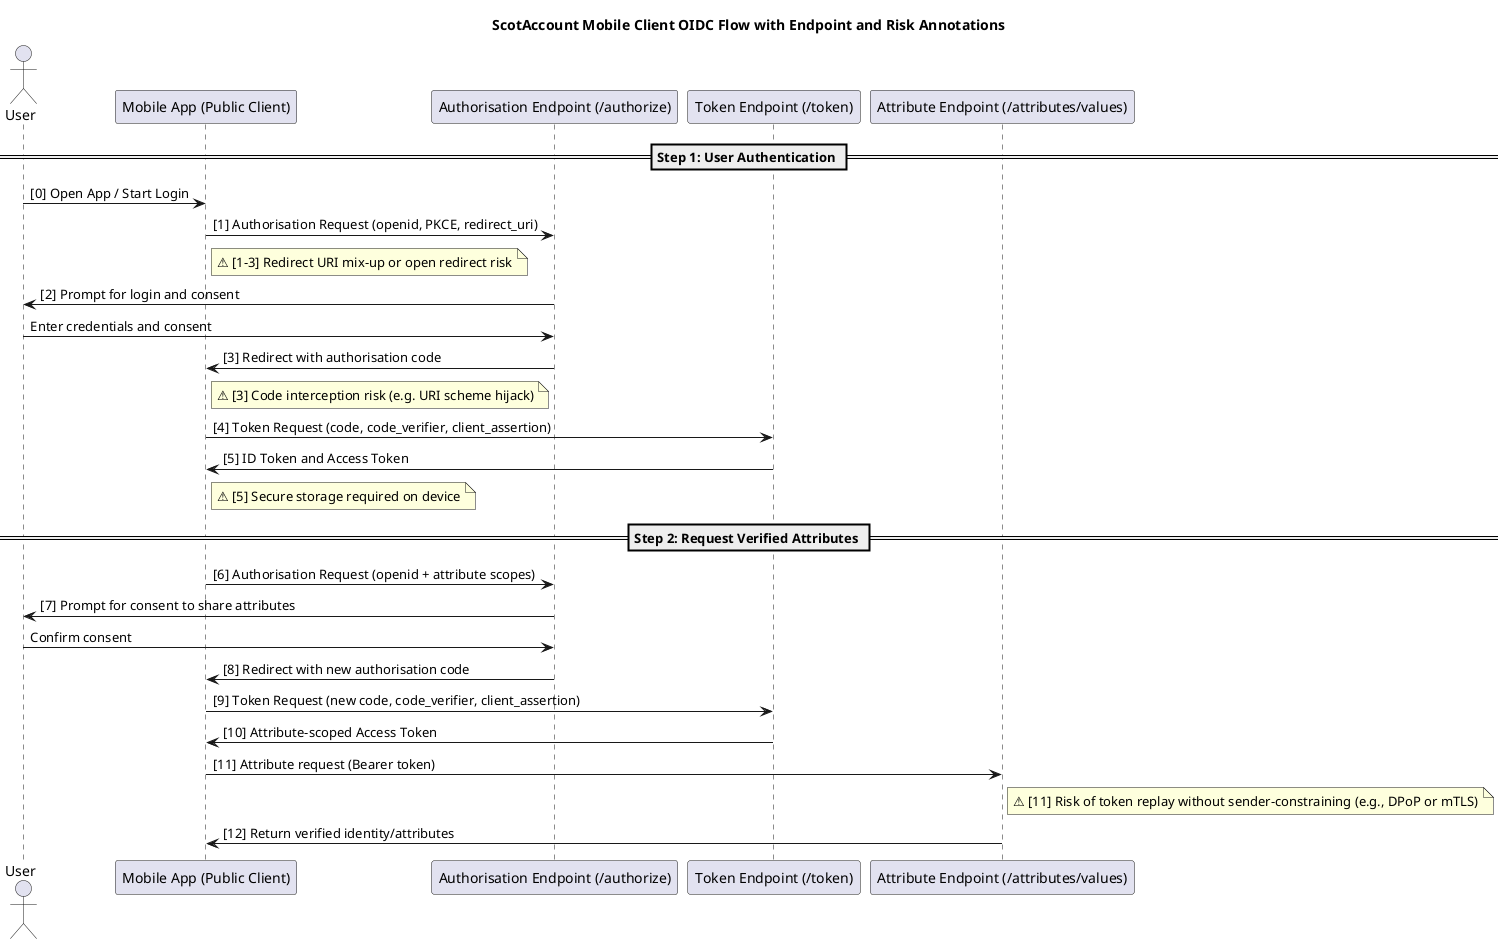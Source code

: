 @startuml
title ScotAccount Mobile Client OIDC Flow with Endpoint and Risk Annotations

actor User
participant "Mobile App (Public Client)" as App
participant "Authorisation Endpoint (/authorize)" as Authorise
participant "Token Endpoint (/token)" as Token
participant "Attribute Endpoint (/attributes/values)" as Attributes

== Step 1: User Authentication ==
User -> App : [0] Open App / Start Login
App -> Authorise : [1] Authorisation Request (openid, PKCE, redirect_uri)
note right of App
⚠ [1–3] Redirect URI mix-up or open redirect risk
end note

Authorise -> User : [2] Prompt for login and consent
User -> Authorise : Enter credentials and consent
Authorise -> App : [3] Redirect with authorisation code
note right of App
⚠ [3] Code interception risk (e.g. URI scheme hijack)
end note

App -> Token : [4] Token Request (code, code_verifier, client_assertion)
Token -> App : [5] ID Token and Access Token
note right of App
⚠ [5] Secure storage required on device
end note

== Step 2: Request Verified Attributes ==
App -> Authorise : [6] Authorisation Request (openid + attribute scopes)
Authorise -> User : [7] Prompt for consent to share attributes
User -> Authorise : Confirm consent
Authorise -> App : [8] Redirect with new authorisation code

App -> Token : [9] Token Request (new code, code_verifier, client_assertion)
Token -> App : [10] Attribute-scoped Access Token

App -> Attributes : [11] Attribute request (Bearer token)
note right of Attributes
⚠ [11] Risk of token replay without sender-constraining (e.g., DPoP or mTLS)
end note

Attributes -> App : [12] Return verified identity/attributes

@enduml